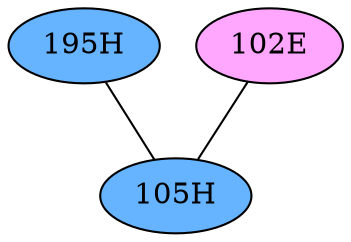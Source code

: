 // The Round Table
graph {
	"195H" [fillcolor="#66B3FF" style=radial]
	"105H" [fillcolor="#66B3FF" style=radial]
	"195H" -- "105H" [penwidth=1]
	"102E" [fillcolor="#FFA6FF" style=radial]
	"105H" [fillcolor="#66B3FF" style=radial]
	"102E" -- "105H" [penwidth=1]
}
